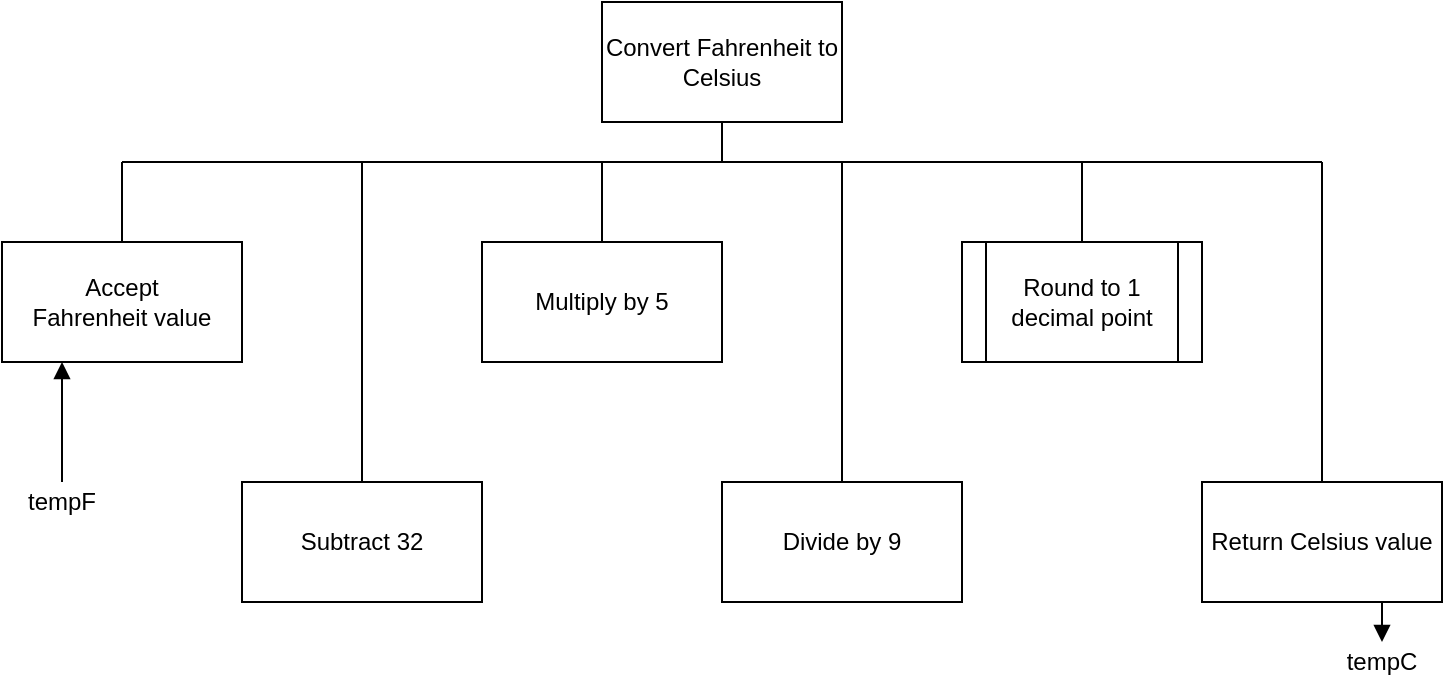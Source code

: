 <mxfile version="13.9.5" type="device"><diagram id="JhtlfFd-z6uTGVz7A-Ey" name="Page-1"><mxGraphModel dx="870" dy="655" grid="1" gridSize="10" guides="1" tooltips="1" connect="1" arrows="1" fold="1" page="1" pageScale="1" pageWidth="1169" pageHeight="827" math="0" shadow="0"><root><mxCell id="0"/><mxCell id="1" parent="0"/><mxCell id="RjlD7E5bPbX68Lo8WS0Y-27" style="edgeStyle=orthogonalEdgeStyle;rounded=0;orthogonalLoop=1;jettySize=auto;html=1;exitX=0.5;exitY=1;exitDx=0;exitDy=0;startArrow=none;startFill=0;endArrow=none;endFill=0;" edge="1" parent="1" source="RjlD7E5bPbX68Lo8WS0Y-1"><mxGeometry relative="1" as="geometry"><mxPoint x="540" y="200" as="targetPoint"/></mxGeometry></mxCell><mxCell id="RjlD7E5bPbX68Lo8WS0Y-1" value="Convert Fahrenheit to Celsius" style="rounded=0;whiteSpace=wrap;html=1;" vertex="1" parent="1"><mxGeometry x="480" y="120" width="120" height="60" as="geometry"/></mxCell><mxCell id="RjlD7E5bPbX68Lo8WS0Y-4" style="edgeStyle=orthogonalEdgeStyle;rounded=0;orthogonalLoop=1;jettySize=auto;html=1;exitX=0.25;exitY=1;exitDx=0;exitDy=0;endArrow=none;endFill=0;startArrow=block;startFill=1;" edge="1" parent="1" source="RjlD7E5bPbX68Lo8WS0Y-2"><mxGeometry relative="1" as="geometry"><mxPoint x="210" y="360" as="targetPoint"/></mxGeometry></mxCell><mxCell id="RjlD7E5bPbX68Lo8WS0Y-18" style="edgeStyle=orthogonalEdgeStyle;rounded=0;orthogonalLoop=1;jettySize=auto;html=1;exitX=0.5;exitY=0;exitDx=0;exitDy=0;startArrow=none;startFill=0;endArrow=none;endFill=0;" edge="1" parent="1" source="RjlD7E5bPbX68Lo8WS0Y-2"><mxGeometry relative="1" as="geometry"><mxPoint x="240" y="200" as="targetPoint"/></mxGeometry></mxCell><mxCell id="RjlD7E5bPbX68Lo8WS0Y-2" value="Accept Fahrenheit&amp;nbsp;value" style="rounded=0;whiteSpace=wrap;html=1;" vertex="1" parent="1"><mxGeometry x="180" y="240" width="120" height="60" as="geometry"/></mxCell><mxCell id="RjlD7E5bPbX68Lo8WS0Y-19" style="edgeStyle=orthogonalEdgeStyle;rounded=0;orthogonalLoop=1;jettySize=auto;html=1;exitX=0.5;exitY=0;exitDx=0;exitDy=0;startArrow=none;startFill=0;endArrow=none;endFill=0;" edge="1" parent="1" source="RjlD7E5bPbX68Lo8WS0Y-3"><mxGeometry relative="1" as="geometry"><mxPoint x="360" y="200" as="targetPoint"/></mxGeometry></mxCell><mxCell id="RjlD7E5bPbX68Lo8WS0Y-3" value="Subtract 32" style="rounded=0;whiteSpace=wrap;html=1;" vertex="1" parent="1"><mxGeometry x="300" y="360" width="120" height="60" as="geometry"/></mxCell><mxCell id="RjlD7E5bPbX68Lo8WS0Y-26" style="edgeStyle=orthogonalEdgeStyle;rounded=0;orthogonalLoop=1;jettySize=auto;html=1;exitX=0.5;exitY=0;exitDx=0;exitDy=0;startArrow=none;startFill=0;endArrow=none;endFill=0;" edge="1" parent="1" source="RjlD7E5bPbX68Lo8WS0Y-5"><mxGeometry relative="1" as="geometry"><mxPoint x="480" y="200" as="targetPoint"/></mxGeometry></mxCell><mxCell id="RjlD7E5bPbX68Lo8WS0Y-5" value="Multiply by 5" style="rounded=0;whiteSpace=wrap;html=1;" vertex="1" parent="1"><mxGeometry x="420" y="240" width="120" height="60" as="geometry"/></mxCell><mxCell id="RjlD7E5bPbX68Lo8WS0Y-20" style="edgeStyle=orthogonalEdgeStyle;rounded=0;orthogonalLoop=1;jettySize=auto;html=1;exitX=0.5;exitY=0;exitDx=0;exitDy=0;startArrow=none;startFill=0;endArrow=none;endFill=0;" edge="1" parent="1" source="RjlD7E5bPbX68Lo8WS0Y-7"><mxGeometry relative="1" as="geometry"><mxPoint x="600" y="200" as="targetPoint"/></mxGeometry></mxCell><mxCell id="RjlD7E5bPbX68Lo8WS0Y-7" value="Divide by 9" style="rounded=0;whiteSpace=wrap;html=1;" vertex="1" parent="1"><mxGeometry x="540" y="360" width="120" height="60" as="geometry"/></mxCell><mxCell id="RjlD7E5bPbX68Lo8WS0Y-10" style="edgeStyle=orthogonalEdgeStyle;rounded=0;orthogonalLoop=1;jettySize=auto;html=1;exitX=0.75;exitY=1;exitDx=0;exitDy=0;startArrow=none;startFill=0;endArrow=block;endFill=1;" edge="1" parent="1" source="RjlD7E5bPbX68Lo8WS0Y-8"><mxGeometry relative="1" as="geometry"><mxPoint x="870" y="440" as="targetPoint"/></mxGeometry></mxCell><mxCell id="RjlD7E5bPbX68Lo8WS0Y-25" style="edgeStyle=orthogonalEdgeStyle;rounded=0;orthogonalLoop=1;jettySize=auto;html=1;exitX=0.5;exitY=0;exitDx=0;exitDy=0;startArrow=none;startFill=0;endArrow=none;endFill=0;" edge="1" parent="1" source="RjlD7E5bPbX68Lo8WS0Y-8"><mxGeometry relative="1" as="geometry"><mxPoint x="840" y="200" as="targetPoint"/></mxGeometry></mxCell><mxCell id="RjlD7E5bPbX68Lo8WS0Y-8" value="Return Celsius value" style="rounded=0;whiteSpace=wrap;html=1;" vertex="1" parent="1"><mxGeometry x="780" y="360" width="120" height="60" as="geometry"/></mxCell><mxCell id="RjlD7E5bPbX68Lo8WS0Y-11" value="tempF" style="text;html=1;strokeColor=none;fillColor=none;align=center;verticalAlign=middle;whiteSpace=wrap;rounded=0;" vertex="1" parent="1"><mxGeometry x="190" y="360" width="40" height="20" as="geometry"/></mxCell><mxCell id="RjlD7E5bPbX68Lo8WS0Y-12" value="tempC" style="text;html=1;strokeColor=none;fillColor=none;align=center;verticalAlign=middle;whiteSpace=wrap;rounded=0;" vertex="1" parent="1"><mxGeometry x="850" y="440" width="40" height="20" as="geometry"/></mxCell><mxCell id="RjlD7E5bPbX68Lo8WS0Y-16" value="" style="endArrow=none;html=1;" edge="1" parent="1"><mxGeometry width="50" height="50" relative="1" as="geometry"><mxPoint x="240" y="200" as="sourcePoint"/><mxPoint x="840" y="200" as="targetPoint"/></mxGeometry></mxCell><mxCell id="RjlD7E5bPbX68Lo8WS0Y-24" style="edgeStyle=orthogonalEdgeStyle;rounded=0;orthogonalLoop=1;jettySize=auto;html=1;exitX=0.5;exitY=0;exitDx=0;exitDy=0;startArrow=none;startFill=0;endArrow=none;endFill=0;" edge="1" parent="1" source="RjlD7E5bPbX68Lo8WS0Y-23"><mxGeometry relative="1" as="geometry"><mxPoint x="720" y="200" as="targetPoint"/></mxGeometry></mxCell><mxCell id="RjlD7E5bPbX68Lo8WS0Y-23" value="Round to 1 decimal point" style="shape=process;whiteSpace=wrap;html=1;backgroundOutline=1;" vertex="1" parent="1"><mxGeometry x="660" y="240" width="120" height="60" as="geometry"/></mxCell></root></mxGraphModel></diagram></mxfile>